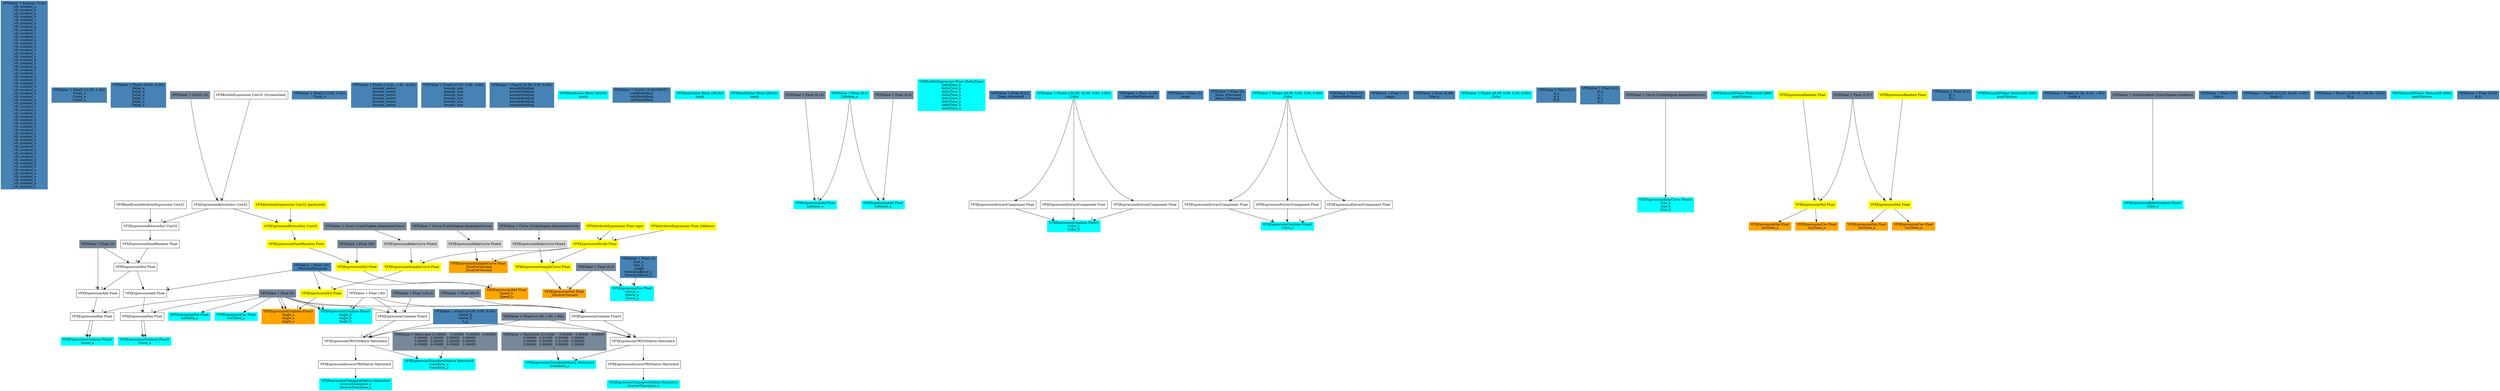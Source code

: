 digraph G {
node0 [shape="box" color="steelblue" style="filled" label="VFXValue`1 Boolean (True)
_vfx_enabled_a
_vfx_enabled_b
_vfx_enabled_a
_vfx_enabled_b
_vfx_enabled_c
_vfx_enabled_a
_vfx_enabled_a
_vfx_enabled_b
_vfx_enabled_c
_vfx_enabled_a
_vfx_enabled_a
_vfx_enabled_b
_vfx_enabled_a
_vfx_enabled_b
_vfx_enabled_c
_vfx_enabled_a
_vfx_enabled_b
_vfx_enabled_a
_vfx_enabled_a
_vfx_enabled_b
_vfx_enabled_c
_vfx_enabled_a
_vfx_enabled_b
_vfx_enabled_c
_vfx_enabled_d
_vfx_enabled_a
_vfx_enabled_b
_vfx_enabled_c
_vfx_enabled_a
_vfx_enabled_b
_vfx_enabled_c
_vfx_enabled_a
_vfx_enabled_b
_vfx_enabled_c
_vfx_enabled_d
_vfx_enabled_a
_vfx_enabled_b
_vfx_enabled_c
_vfx_enabled_a
_vfx_enabled_b
_vfx_enabled_a
_vfx_enabled_b
_vfx_enabled_c
_vfx_enabled_d
_vfx_enabled_e
_vfx_enabled_f
_vfx_enabled_g
_vfx_enabled_a
_vfx_enabled_b
_vfx_enabled_a
_vfx_enabled_a
_vfx_enabled_a
_vfx_enabled_a
_vfx_enabled_a
_vfx_enabled_a"]
node1 [shape="box" color="steelblue" style="filled" label="VFXValue`1 Float2 ((1.00, 1.00))
Count_a
Count_a
Count_a"]
node2 [shape="box" color="steelblue" style="filled" label="VFXValue`1 Float2 ((0.00, 0.00))
Delay_a
Delay_a
Delay_a
Delay_a
Delay_a
Delay_a"]
node3 [shape="box" color="cyan" style="filled" label="VFXExpressionCombine Float2
Count_a"]
node4 [shape="box" label="VFXExpressionMax Float"]
node5 [shape="box" label="VFXExpressionAdd Float"]
node6 [shape="box" color="lightslategray" style="filled" label="VFXValue`1 Float (5)"]
node7 [shape="box" label="VFXExpressionMul Float"]
node8 [shape="box" label="VFXExpressionFixedRandom Float"]
node9 [shape="box" label="VFXExpressionBitwiseXor Uint32"]
node10 [shape="box" label="VFXReadEventAttributeExpression Uint32"]
node11 [shape="box" label="VFXExpressionBitwiseXor Uint32"]
node12 [shape="box" color="lightslategray" style="filled" label="VFXValue`1 Uint32 (0)"]
node13 [shape="box" label="VFXBuiltInExpression Uint32 (SystemSeed)"]
node14 [shape="box" color="lightslategray" style="filled" label="VFXValue`1 Float (0)"]
node15 [shape="box" color="cyan" style="filled" label="VFXExpressionCombine Float2
Count_a"]
node16 [shape="box" label="VFXExpressionMax Float"]
node17 [shape="box" label="VFXExpressionAdd Float"]
node18 [shape="box" color="steelblue" style="filled" label="VFXValue`1 Float (10)
_VelocidadVoronoid"]
node19 [shape="box" color="steelblue" style="filled" label="VFXValue`1 Float2 ((3.00, 3.00))
Count_a"]
node20 [shape="box" color="steelblue" style="filled" label="VFXValue`1 Float3 ((-0.01, 1.40, -0.02))
bounds_center
bounds_center
bounds_center
bounds_center
bounds_center
bounds_center"]
node21 [shape="box" color="steelblue" style="filled" label="VFXValue`1 Float3 ((3.00, 3.96, 3.06))
bounds_size
bounds_size
bounds_size
bounds_size
bounds_size
bounds_size"]
node22 [shape="box" color="steelblue" style="filled" label="VFXValue`1 Float3 ((0.50, 0.50, 0.50))
boundsPadding
boundsPadding
boundsPadding
boundsPadding
boundsPadding
boundsPadding"]
node23 [shape="box" color="cyan" style="filled" label="VFXMeshValue Mesh (28232)
mesh"]
node24 [shape="box" color="steelblue" style="filled" label="VFXValue`1 Uint32 (4160749567)
subMeshMask
subMeshMask
subMeshMask"]
node25 [shape="box" color="cyan" style="filled" label="VFXMeshValue Mesh (28232)
mesh"]
node26 [shape="box" color="cyan" style="filled" label="VFXMeshValue Mesh (28232)
mesh"]
node27 [shape="box" color="cyan" style="filled" label="VFXValue`1 Float (0,3)
Lifetime_a"]
node28 [shape="box" color="cyan" style="filled" label="VFXExpressionCombine Float3
Angle_b
Angle_b
Angle_b"]
node29 [shape="box" label="VFXValue`1 Float (-90)"]
node30 [shape="box" color="orange" style="filled" label="VFXExpressionCombine Float3
Angle_a
Angle_a
Angle_a"]
node31 [shape="box" color="yellow" style="filled" label="VFXExpressionMul Float"]
node32 [shape="box" color="yellow" style="filled" label="VFXExpressionSampleCurve Float"]
node33 [shape="box" color="lightgray" style="filled" label="VFXExpressionBakeCurve Float4"]
node34 [shape="box" color="lightslategray" style="filled" label="VFXValue`1 Curve (UnityEngine.AnimationCurve)"]
node35 [shape="box" color="yellow" style="filled" label="VFXExpressionDivide Float"]
node36 [shape="box" color="yellow" style="filled" label="VFXAttributeExpression Float (age)"]
node37 [shape="box" color="yellow" style="filled" label="VFXAttributeExpression Float (lifetime)"]
node38 [shape="box" color="cyan" style="filled" label="VFXBuiltInExpression Float (DeltaTime)
deltaTime_b
deltaTime_b
deltaTime_b
deltaTime_a
deltaTime_b
deltaTime_a
deltaTime_b
deltaTime_a"]
node39 [shape="box" color="steelblue" style="filled" label="VFXValue`1 Float (1)
Size_a
Size_a
_rango
DirectionBlend_b
DirectionBlend_b"]
node40 [shape="box" color="steelblue" style="filled" label="VFXValue`1 Float (9,51)
_Tama_oVoronoid"]
node41 [shape="box" color="cyan" style="filled" label="VFXValue`1 Float4 ((32.00, 32.00, 0.00, 1.00))
_Color"]
node42 [shape="box" color="steelblue" style="filled" label="VFXValue`1 Float (4,38)
_VelocidadVoronoid"]
node43 [shape="box" color="orange" style="filled" label="VFXExpressionSampleCurve Float
_DisolverVoronid
_DisolverVoronid"]
node44 [shape="box" color="lightgray" style="filled" label="VFXExpressionBakeCurve Float4"]
node45 [shape="box" color="lightslategray" style="filled" label="VFXValue`1 Curve (UnityEngine.AnimationCurve)"]
node46 [shape="box" color="steelblue" style="filled" label="VFXValue`1 Float (2)
_rango"]
node47 [shape="box" color="steelblue" style="filled" label="VFXValue`1 Float (8)
_Tama_oVoronoid
_Tama_oVoronoid"]
node48 [shape="box" color="cyan" style="filled" label="VFXValue`1 Float4 ((0.00, 4.00, 3.84, 0.00))
_Color"]
node49 [shape="box" color="steelblue" style="filled" label="VFXValue`1 Float (3)
_VelocidadVoronoid"]
node50 [shape="box" color="steelblue" style="filled" label="VFXValue`1 Float (1,5)
_rango"]
node51 [shape="box" color="cyan" style="filled" label="VFXExpressionAdd Float
Lifetime_a"]
node52 [shape="box" color="lightslategray" style="filled" label="VFXValue`1 Float (0,15)"]
node53 [shape="box" color="cyan" style="filled" label="VFXExpressionAdd Float
Lifetime_a"]
node54 [shape="box" color="lightslategray" style="filled" label="VFXValue`1 Float (0,4)"]
node55 [shape="box" color="steelblue" style="filled" label="VFXValue`1 Float (0,98)
Size_a"]
node56 [shape="box" color="cyan" style="filled" label="VFXValue`1 Float4 ((0.00, 0.00, 0.06, 0.00))
_Color"]
node57 [shape="box" color="orange" style="filled" label="VFXExpressionMul Float
_DisolverVoronid"]
node58 [shape="box" color="lightslategray" style="filled" label="VFXValue`1 Float (0,5)"]
node59 [shape="box" color="yellow" style="filled" label="VFXExpressionSampleCurve Float"]
node60 [shape="box" color="lightgray" style="filled" label="VFXExpressionBakeCurve Float4"]
node61 [shape="box" color="lightslategray" style="filled" label="VFXValue`1 Curve (UnityEngine.AnimationCurve)"]
node62 [shape="box" color="steelblue" style="filled" label="VFXValue`1 Float (0,1)
A_a
A_a
B_b"]
node63 [shape="box" color="steelblue" style="filled" label="VFXValue`1 Float (0,2)
B_a
A_c
B_a
A_c"]
node64 [shape="box" color="cyan" style="filled" label="VFXExpressionBakeCurve Float4
Size_b
Size_b
Size_b"]
node65 [shape="box" color="lightslategray" style="filled" label="VFXValue`1 Curve (UnityEngine.AnimationCurve)"]
node66 [shape="box" color="cyan" style="filled" label="VFXExpressionCombine Float3
Color_c"]
node67 [shape="box" label="VFXExpressionExtractComponent Float"]
node68 [shape="box" label="VFXExpressionExtractComponent Float"]
node69 [shape="box" label="VFXExpressionExtractComponent Float"]
node70 [shape="box" color="cyan" style="filled" label="VFXTexture2DValue Texture2D (898)
mainTexture"]
node71 [shape="box" color="cyan" style="filled" label="VFXExpressionPow Float
rNorm_a
rNorm_a
rNorm_a"]
node72 [shape="box" color="orange" style="filled" label="VFXExpressionSin Float
sinTheta_a"]
node73 [shape="box" color="yellow" style="filled" label="VFXExpressionMul Float"]
node74 [shape="box" color="lightslategray" style="filled" label="VFXValue`1 Float (2,57)"]
node75 [shape="box" color="yellow" style="filled" label="VFXExpressionRandom Float"]
node76 [shape="box" color="orange" style="filled" label="VFXExpressionCos Float
cosTheta_a"]
node77 [shape="box" color="cyan" style="filled" label="VFXExpressionTransformMatrix Matrix4x4
transform_a
transform_a"]
node78 [shape="box" label="VFXExpressionTRSToMatrix Matrix4x4"]
node79 [shape="box" color="steelblue" style="filled" label="VFXValue`1 Float3 ((0.00, 0.00, 0.00))
center_b
center_b
A_g"]
node80 [shape="box" label="VFXExpressionCombine Float3"]
node81 [shape="box" color="lightslategray" style="filled" label="VFXValue`1 Float (133,3)"]
node82 [shape="box" color="lightslategray" style="filled" label="VFXValue`1 Float3 ((1.00, 1.00, 1.00))"]
node83 [shape="box" color="lightslategray" style="filled" label="VFXValue`1 Matrix4x4 (2.29000	0.00000	0.00000	0.00000
0.00000	2.29000	0.00000	0.00000
0.00000	0.00000	2.29000	0.00000
0.00000	0.00000	0.00000	1.00000
)"]
node84 [shape="box" color="cyan" style="filled" label="VFXExpressionTransposeMatrix Matrix4x4
inverseTranspose_a
inverseTranspose_a"]
node85 [shape="box" label="VFXExpressionInverseTRSMatrix Matrix4x4"]
node86 [shape="box" color="orange" style="filled" label="VFXExpressionAdd Float
Speed_b
Speed_b"]
node87 [shape="box" color="yellow" style="filled" label="VFXExpressionMul Float"]
node88 [shape="box" color="yellow" style="filled" label="VFXExpressionFixedRandom Float"]
node89 [shape="box" color="yellow" style="filled" label="VFXExpressionBitwiseXor Uint32"]
node90 [shape="box" color="yellow" style="filled" label="VFXAttributeExpression Uint32 (particleId)"]
node91 [shape="box" color="lightslategray" style="filled" label="VFXValue`1 Float (20)"]
node92 [shape="box" color="steelblue" style="filled" label="VFXValue`1 Float (0,3)
B_c
B_c"]
node93 [shape="box" color="cyan" style="filled" label="VFXExpressionCombine Float3
Color_c
Color_d"]
node94 [shape="box" label="VFXExpressionExtractComponent Float"]
node95 [shape="box" label="VFXExpressionExtractComponent Float"]
node96 [shape="box" label="VFXExpressionExtractComponent Float"]
node97 [shape="box" color="cyan" style="filled" label="VFXTexture2DValue Texture2D (898)
mainTexture"]
node98 [shape="box" color="orange" style="filled" label="VFXExpressionSin Float
sinTheta_a"]
node99 [shape="box" color="yellow" style="filled" label="VFXExpressionMul Float"]
node100 [shape="box" color="yellow" style="filled" label="VFXExpressionRandom Float"]
node101 [shape="box" color="orange" style="filled" label="VFXExpressionCos Float
cosTheta_a"]
node102 [shape="box" color="steelblue" style="filled" label="VFXValue`1 Float3 ((1.00, 0.02, 1.00))
Scale_a"]
node103 [shape="box" color="cyan" style="filled" label="VFXExpressionBakeGradient Float3
Color_c"]
node104 [shape="box" color="lightslategray" style="filled" label="VFXValue`1 ColorGradient (UnityEngine.Gradient)"]
node105 [shape="box" color="steelblue" style="filled" label="VFXValue`1 Float (15)
Size_e"]
node106 [shape="box" color="steelblue" style="filled" label="VFXValue`1 Float3 ((10.35, 64.00, 0.00))
Angle_f"]
node107 [shape="box" color="steelblue" style="filled" label="VFXValue`1 Float3 ((180.00, 180.00, 0.00))
B_g"]
node108 [shape="box" color="cyan" style="filled" label="VFXTexture2DValue Texture2D (898)
mainTexture"]
node109 [shape="box" color="cyan" style="filled" label="VFXExpressionSin Float
sinTheta_a"]
node110 [shape="box" color="cyan" style="filled" label="VFXExpressionCos Float
cosTheta_a"]
node111 [shape="box" color="cyan" style="filled" label="VFXExpressionTransformMatrix Matrix4x4
transform_a"]
node112 [shape="box" label="VFXExpressionTRSToMatrix Matrix4x4"]
node113 [shape="box" label="VFXExpressionCombine Float3"]
node114 [shape="box" color="lightslategray" style="filled" label="VFXValue`1 Float (66,5)"]
node115 [shape="box" color="lightslategray" style="filled" label="VFXValue`1 Matrix4x4 (2.51000	0.00000	0.00000	0.00000
0.00000	2.51000	0.00000	0.00000
0.00000	0.00000	2.51000	0.00000
0.00000	0.00000	0.00000	1.00000
)"]
node116 [shape="box" color="cyan" style="filled" label="VFXExpressionTransposeMatrix Matrix4x4
inverseTranspose_a"]
node117 [shape="box" label="VFXExpressionInverseTRSMatrix Matrix4x4"]
node118 [shape="box" color="steelblue" style="filled" label="VFXValue`1 Float (0,05)
A_b"]
node4 -> node3 [headlabel="0"]
node4 -> node3 [headlabel="1"]
node5 -> node4 [headlabel="0"]
node14 -> node4 [headlabel="1"]
node6 -> node5 [headlabel="0"]
node7 -> node5 [headlabel="1"]
node8 -> node7 [headlabel="0"]
node6 -> node7 [headlabel="1"]
node9 -> node8 
node10 -> node9 [headlabel="0"]
node11 -> node9 [headlabel="1"]
node12 -> node11 [headlabel="0"]
node13 -> node11 [headlabel="1"]
node16 -> node15 [headlabel="0"]
node16 -> node15 [headlabel="1"]
node17 -> node16 [headlabel="0"]
node14 -> node16 [headlabel="1"]
node18 -> node17 [headlabel="0"]
node7 -> node17 [headlabel="1"]
node29 -> node28 [headlabel="0"]
node14 -> node28 [headlabel="1"]
node14 -> node28 [headlabel="2"]
node14 -> node30 [headlabel="0"]
node14 -> node30 [headlabel="1"]
node31 -> node30 [headlabel="2"]
node18 -> node31 [headlabel="0"]
node32 -> node31 [headlabel="1"]
node33 -> node32 [headlabel="0"]
node35 -> node32 [headlabel="1"]
node34 -> node33 
node36 -> node35 [headlabel="0"]
node37 -> node35 [headlabel="1"]
node44 -> node43 [headlabel="0"]
node35 -> node43 [headlabel="1"]
node45 -> node44 
node27 -> node51 [headlabel="0"]
node52 -> node51 [headlabel="1"]
node27 -> node53 [headlabel="0"]
node54 -> node53 [headlabel="1"]
node58 -> node57 [headlabel="0"]
node59 -> node57 [headlabel="1"]
node60 -> node59 [headlabel="0"]
node35 -> node59 [headlabel="1"]
node61 -> node60 
node65 -> node64 
node67 -> node66 [headlabel="0"]
node68 -> node66 [headlabel="1"]
node69 -> node66 [headlabel="2"]
node48 -> node67 
node48 -> node68 
node48 -> node69 
node39 -> node71 [headlabel="0"]
node58 -> node71 [headlabel="1"]
node73 -> node72 
node74 -> node73 [headlabel="0"]
node75 -> node73 [headlabel="1"]
node73 -> node76 
node78 -> node77 [headlabel="0"]
node83 -> node77 [headlabel="1"]
node79 -> node78 [headlabel="0"]
node80 -> node78 [headlabel="1"]
node82 -> node78 [headlabel="2"]
node29 -> node80 [headlabel="0"]
node81 -> node80 [headlabel="1"]
node14 -> node80 [headlabel="2"]
node85 -> node84 
node78 -> node85 
node18 -> node86 [headlabel="0"]
node87 -> node86 [headlabel="1"]
node88 -> node87 [headlabel="0"]
node91 -> node87 [headlabel="1"]
node89 -> node88 
node90 -> node89 [headlabel="0"]
node11 -> node89 [headlabel="1"]
node94 -> node93 [headlabel="0"]
node95 -> node93 [headlabel="1"]
node96 -> node93 [headlabel="2"]
node41 -> node94 
node41 -> node95 
node41 -> node96 
node99 -> node98 
node74 -> node99 [headlabel="0"]
node100 -> node99 [headlabel="1"]
node99 -> node101 
node104 -> node103 
node14 -> node109 
node14 -> node110 
node112 -> node111 [headlabel="0"]
node115 -> node111 [headlabel="1"]
node79 -> node112 [headlabel="0"]
node113 -> node112 [headlabel="1"]
node82 -> node112 [headlabel="2"]
node29 -> node113 [headlabel="0"]
node114 -> node113 [headlabel="1"]
node14 -> node113 [headlabel="2"]
node117 -> node116 
node112 -> node117 
}
